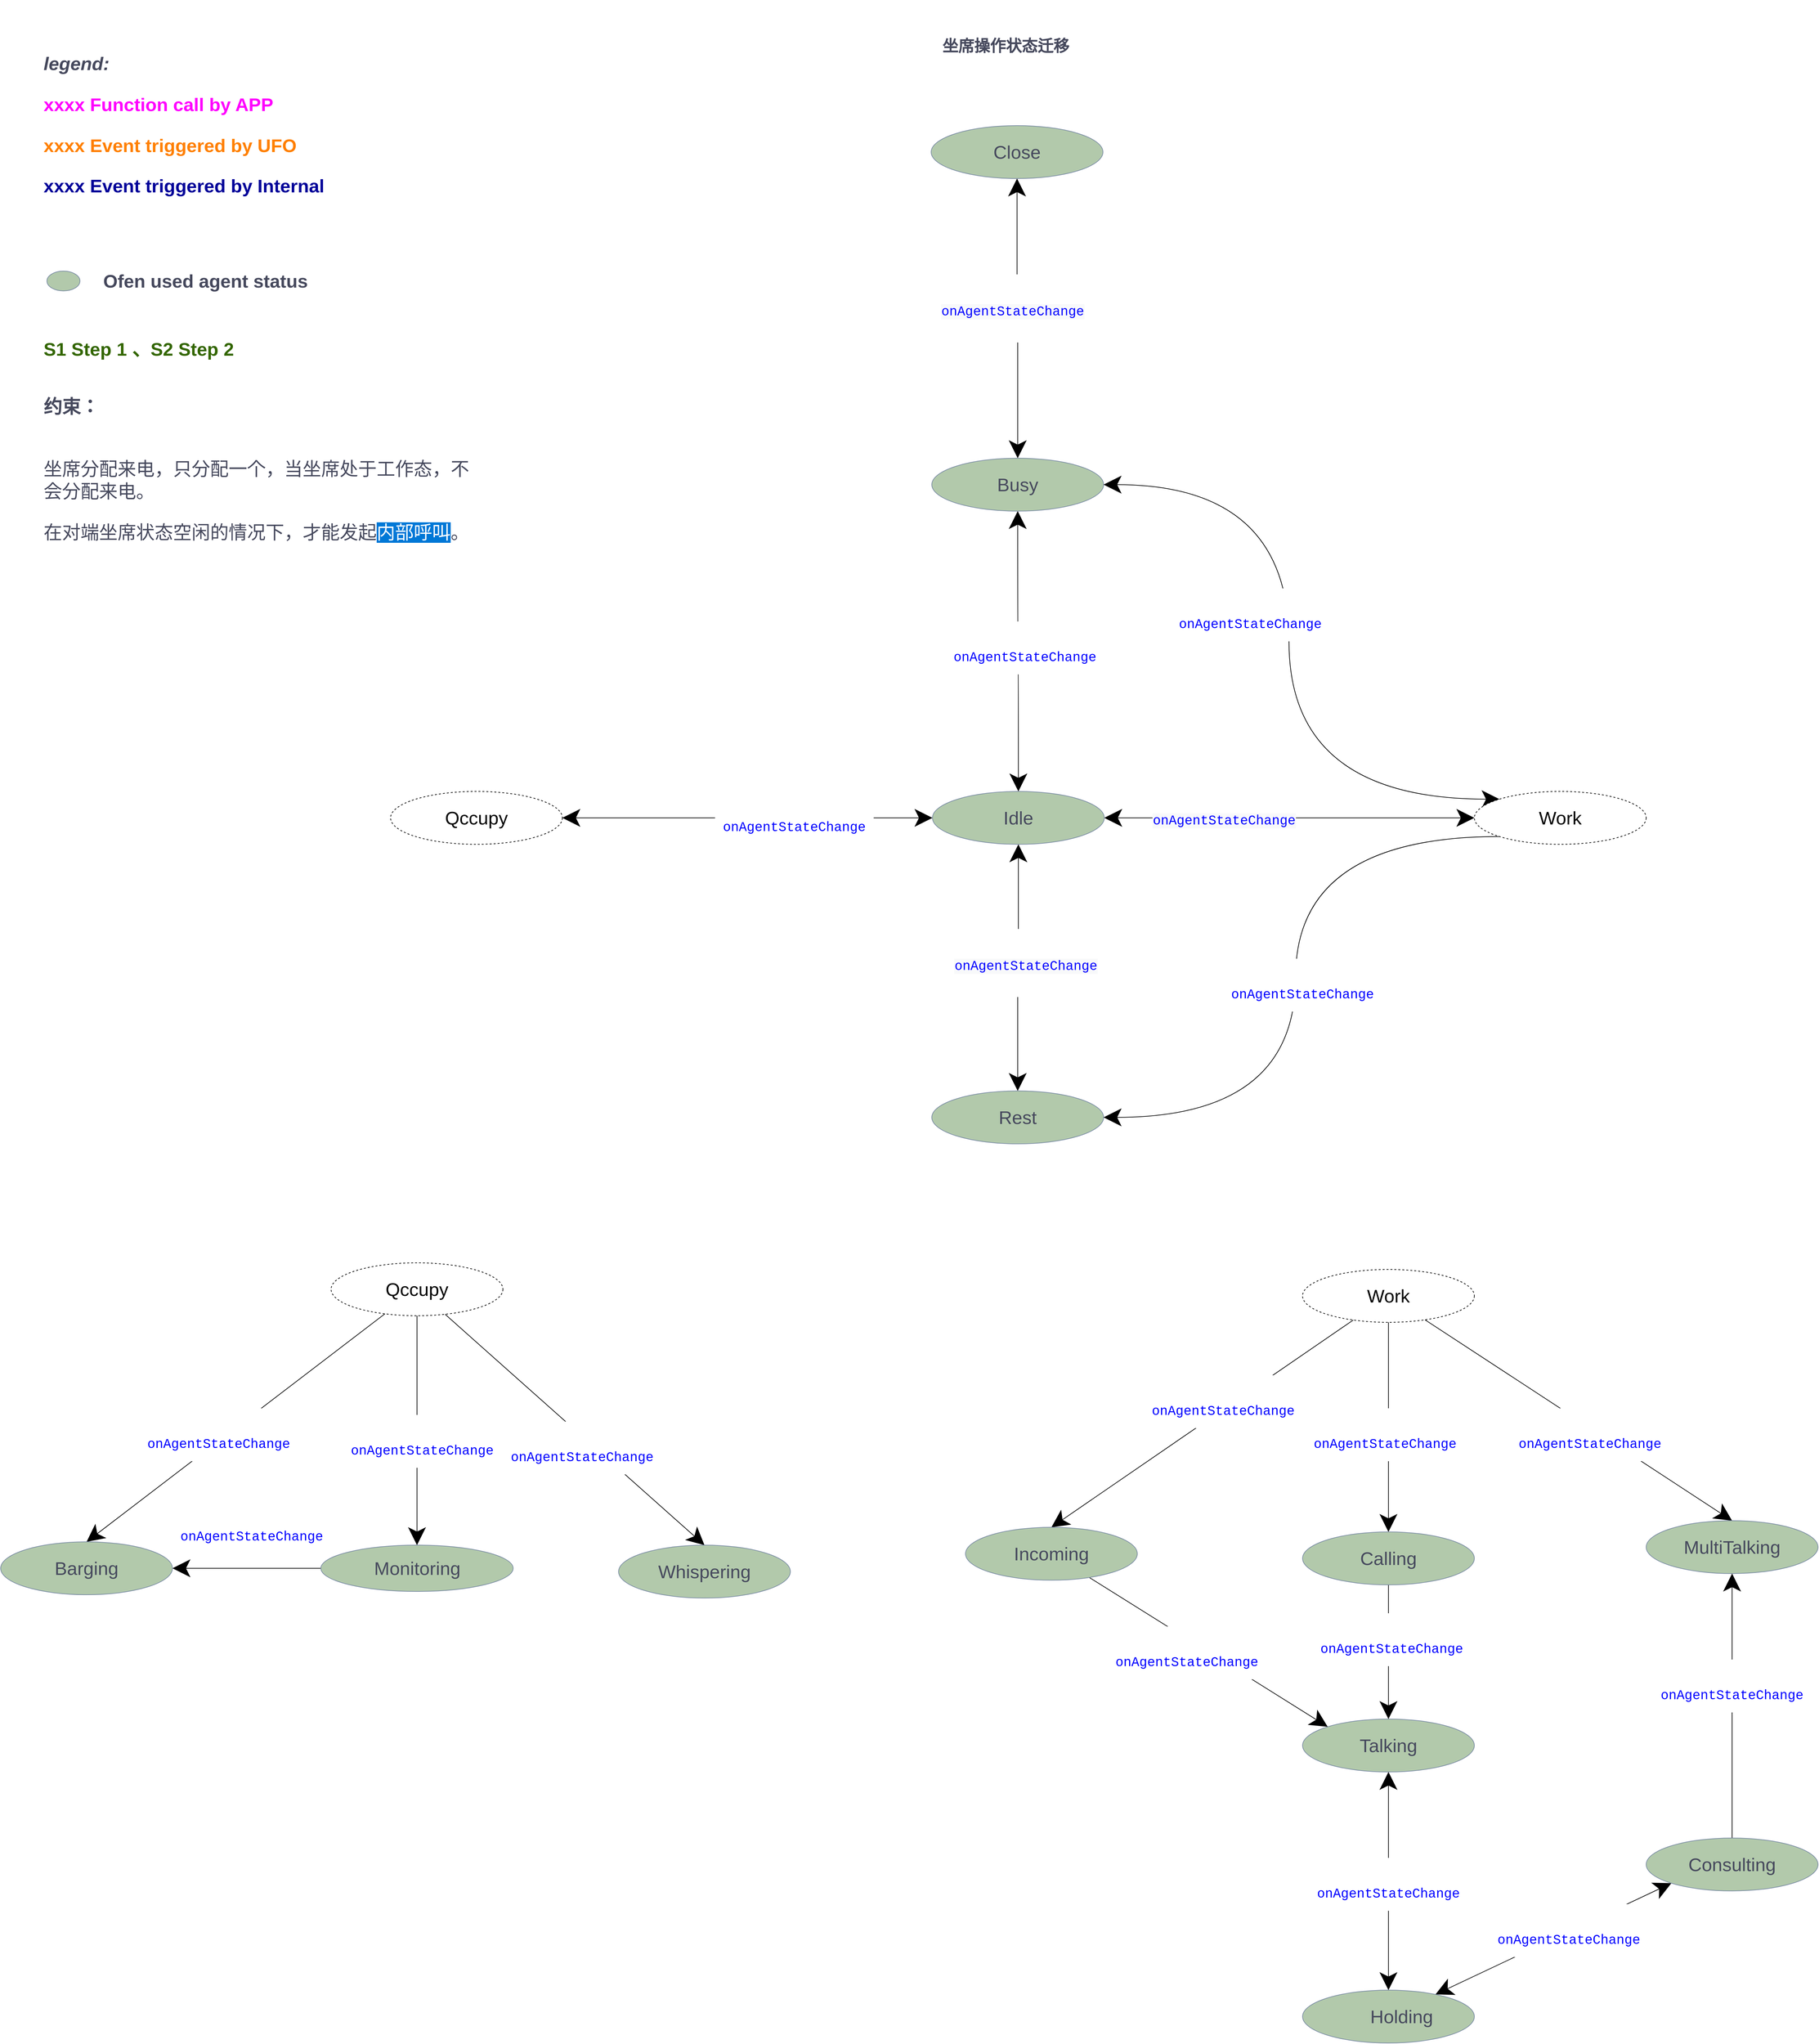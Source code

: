 <mxfile version="16.4.3" type="github">
  <diagram id="exjufbBnSaVFU7colq5O" name="第 1 页">
    <mxGraphModel dx="3205" dy="1263" grid="1" gridSize="10" guides="1" tooltips="1" connect="1" arrows="1" fold="1" page="1" pageScale="1" pageWidth="827" pageHeight="1169" math="0" shadow="0">
      <root>
        <mxCell id="0" />
        <mxCell id="1" parent="0" />
        <mxCell id="luQNXLgjJycTRz7pYveU-1" value="&lt;h1 style=&quot;font-size: 28px&quot;&gt;&lt;font style=&quot;font-size: 28px&quot;&gt;&lt;br&gt;&lt;/font&gt;&lt;/h1&gt;&lt;p style=&quot;font-size: 28px&quot;&gt;&lt;font style=&quot;font-size: 28px&quot;&gt;&lt;b&gt;&lt;i&gt;legend:&lt;/i&gt;&lt;/b&gt;&lt;/font&gt;&lt;/p&gt;&lt;p style=&quot;font-size: 28px&quot;&gt;&lt;font color=&quot;#ff00ff&quot; style=&quot;font-size: 28px&quot;&gt;&lt;b&gt;xxxx Function call by APP&lt;/b&gt;&lt;/font&gt;&lt;/p&gt;&lt;p style=&quot;font-size: 28px&quot;&gt;&lt;font style=&quot;font-size: 28px&quot;&gt;&lt;b style=&quot;color: rgb(255 , 128 , 0)&quot;&gt;xxxx Event triggered&amp;nbsp;by UFO&lt;/b&gt;&lt;font color=&quot;#ff00ff&quot; style=&quot;font-size: 28px&quot;&gt;&lt;b&gt;&lt;br&gt;&lt;/b&gt;&lt;/font&gt;&lt;/font&gt;&lt;/p&gt;&lt;p style=&quot;font-size: 28px&quot;&gt;&lt;b&gt;&lt;font style=&quot;font-size: 28px&quot;&gt;&lt;font color=&quot;#000099&quot; style=&quot;font-size: 28px&quot;&gt;xxxx Event triggered&amp;nbsp;by Internal&lt;/font&gt;&lt;font color=&quot;#ff00ff&quot; style=&quot;font-size: 28px&quot;&gt;&lt;br&gt;&lt;/font&gt;&lt;/font&gt;&lt;/b&gt;&lt;/p&gt;&lt;p style=&quot;font-size: 28px&quot;&gt;&lt;br&gt;&lt;/p&gt;&lt;p style=&quot;font-size: 28px&quot;&gt;&lt;font color=&quot;#336600&quot; style=&quot;font-size: 28px&quot;&gt;&lt;b&gt;&lt;br&gt;&lt;/b&gt;&lt;/font&gt;&lt;/p&gt;&lt;p style=&quot;font-size: 28px&quot;&gt;&lt;font color=&quot;#336600&quot; style=&quot;font-size: 28px&quot;&gt;&lt;b&gt;&lt;br&gt;&lt;/b&gt;&lt;/font&gt;&lt;/p&gt;&lt;p style=&quot;font-size: 28px&quot;&gt;&lt;font color=&quot;#336600&quot; style=&quot;font-size: 28px&quot;&gt;&lt;b&gt;S1 Step 1 、S2 Step 2&lt;/b&gt;&lt;/font&gt;&lt;/p&gt;&lt;p style=&quot;font-size: 28px&quot;&gt;&lt;font style=&quot;font-size: 28px&quot;&gt;&lt;br&gt;&lt;/font&gt;&lt;/p&gt;&lt;p style=&quot;font-size: 28px&quot;&gt;&lt;font color=&quot;#ff8000&quot; style=&quot;font-size: 28px&quot;&gt;&lt;br&gt;&lt;/font&gt;&lt;/p&gt;&lt;p style=&quot;font-size: 28px&quot;&gt;&lt;font color=&quot;#ff8000&quot; style=&quot;font-size: 28px&quot;&gt;&lt;br&gt;&lt;/font&gt;&lt;/p&gt;&lt;p style=&quot;font-size: 28px&quot;&gt;&lt;br&gt;&lt;/p&gt;" style="text;html=1;strokeColor=none;fillColor=none;spacing=5;spacingTop=-20;whiteSpace=wrap;overflow=hidden;rounded=0;fontColor=#46495D;" vertex="1" parent="1">
          <mxGeometry x="-500" y="20" width="661" height="560" as="geometry" />
        </mxCell>
        <mxCell id="luQNXLgjJycTRz7pYveU-2" value="&lt;font size=&quot;1&quot;&gt;&lt;b style=&quot;font-size: 28px&quot;&gt;Ofen used agent status&lt;/b&gt;&lt;/font&gt;" style="text;html=1;align=center;verticalAlign=middle;whiteSpace=wrap;rounded=0;strokeWidth=5;fontColor=#46495D;" vertex="1" parent="1">
          <mxGeometry x="-450" y="420" width="400" height="30" as="geometry" />
        </mxCell>
        <mxCell id="luQNXLgjJycTRz7pYveU-3" value="" style="ellipse;whiteSpace=wrap;html=1;fillColor=#B2C9AB;strokeColor=#788AA3;strokeWidth=1;fontColor=#46495D;" vertex="1" parent="1">
          <mxGeometry x="-490" y="420" width="50" height="30" as="geometry" />
        </mxCell>
        <mxCell id="luQNXLgjJycTRz7pYveU-4" style="edgeStyle=orthogonalEdgeStyle;curved=1;rounded=0;orthogonalLoop=1;jettySize=auto;html=1;endSize=24;startArrow=classic;startFill=1;startSize=24;" edge="1" parent="1" source="luQNXLgjJycTRz7pYveU-7" target="luQNXLgjJycTRz7pYveU-16">
          <mxGeometry relative="1" as="geometry" />
        </mxCell>
        <mxCell id="luQNXLgjJycTRz7pYveU-7" value="&lt;span style=&quot;font-size: 28px&quot;&gt;Busy&lt;/span&gt;" style="ellipse;whiteSpace=wrap;html=1;fillColor=#B2C9AB;strokeColor=#788AA3;fontColor=#46495D;" vertex="1" parent="1">
          <mxGeometry x="849" y="703" width="260" height="80" as="geometry" />
        </mxCell>
        <mxCell id="luQNXLgjJycTRz7pYveU-8" value="&lt;h1&gt;坐席操作状态迁移&lt;/h1&gt;&lt;p style=&quot;font-size: 20px&quot;&gt;&lt;br&gt;&lt;/p&gt;&lt;p style=&quot;font-size: 20px&quot;&gt;&lt;br&gt;&lt;/p&gt;&lt;p&gt;&lt;font color=&quot;#ff8000&quot;&gt;&lt;br&gt;&lt;/font&gt;&lt;/p&gt;&lt;p&gt;&lt;font color=&quot;#ff8000&quot;&gt;&lt;br&gt;&lt;/font&gt;&lt;/p&gt;&lt;p&gt;&lt;br&gt;&lt;/p&gt;" style="text;html=1;strokeColor=none;fillColor=none;spacing=5;spacingTop=-20;whiteSpace=wrap;overflow=hidden;rounded=0;fontColor=#46495D;" vertex="1" parent="1">
          <mxGeometry x="860" y="60" width="250" height="60" as="geometry" />
        </mxCell>
        <mxCell id="luQNXLgjJycTRz7pYveU-105" style="edgeStyle=orthogonalEdgeStyle;rounded=0;orthogonalLoop=1;jettySize=auto;html=1;endSize=24;startArrow=classic;startFill=1;startSize=24;" edge="1" parent="1" source="luQNXLgjJycTRz7pYveU-16" target="luQNXLgjJycTRz7pYveU-19">
          <mxGeometry relative="1" as="geometry" />
        </mxCell>
        <mxCell id="luQNXLgjJycTRz7pYveU-110" value="" style="edgeStyle=orthogonalEdgeStyle;curved=1;rounded=0;orthogonalLoop=1;jettySize=auto;html=1;endSize=24;startArrow=classic;startFill=1;startSize=24;" edge="1" parent="1" source="luQNXLgjJycTRz7pYveU-16" target="luQNXLgjJycTRz7pYveU-109">
          <mxGeometry relative="1" as="geometry" />
        </mxCell>
        <mxCell id="luQNXLgjJycTRz7pYveU-114" value="" style="edgeStyle=orthogonalEdgeStyle;curved=1;rounded=0;orthogonalLoop=1;jettySize=auto;html=1;startArrow=classic;startFill=1;startSize=24;endSize=24;" edge="1" parent="1" source="luQNXLgjJycTRz7pYveU-16" target="luQNXLgjJycTRz7pYveU-113">
          <mxGeometry relative="1" as="geometry" />
        </mxCell>
        <mxCell id="luQNXLgjJycTRz7pYveU-16" value="&lt;span style=&quot;font-size: 28px&quot;&gt;Idle&lt;/span&gt;" style="ellipse;whiteSpace=wrap;html=1;fillColor=#B2C9AB;strokeColor=#788AA3;fontColor=#46495D;" vertex="1" parent="1">
          <mxGeometry x="850" y="1207" width="260" height="80" as="geometry" />
        </mxCell>
        <mxCell id="luQNXLgjJycTRz7pYveU-19" value="&lt;span style=&quot;font-size: 28px&quot;&gt;Rest&lt;/span&gt;" style="ellipse;whiteSpace=wrap;html=1;fillColor=#B2C9AB;strokeColor=#788AA3;fontColor=#46495D;" vertex="1" parent="1">
          <mxGeometry x="849" y="1660" width="260" height="80" as="geometry" />
        </mxCell>
        <mxCell id="luQNXLgjJycTRz7pYveU-20" style="edgeStyle=orthogonalEdgeStyle;rounded=0;orthogonalLoop=1;jettySize=auto;html=1;entryX=0.5;entryY=0;entryDx=0;entryDy=0;endSize=24;startArrow=classic;startFill=1;startSize=24;" edge="1" parent="1" source="luQNXLgjJycTRz7pYveU-21" target="luQNXLgjJycTRz7pYveU-7">
          <mxGeometry relative="1" as="geometry" />
        </mxCell>
        <mxCell id="luQNXLgjJycTRz7pYveU-21" value="&lt;span style=&quot;font-size: 28px&quot;&gt;Close&lt;/span&gt;" style="ellipse;whiteSpace=wrap;html=1;fillColor=#B2C9AB;strokeColor=#788AA3;fontColor=#46495D;" vertex="1" parent="1">
          <mxGeometry x="848" y="200" width="260" height="80" as="geometry" />
        </mxCell>
        <mxCell id="luQNXLgjJycTRz7pYveU-60" value="&lt;div style=&quot;font-family: &amp;#34;consolas&amp;#34; , &amp;#34;courier new&amp;#34; , monospace ; line-height: 19px ; font-size: 28px&quot;&gt;&lt;div style=&quot;font-family: &amp;#34;consolas&amp;#34; , &amp;#34;courier new&amp;#34; , monospace ; line-height: 19px&quot;&gt;&lt;h1 class=&quot;topictitle1&quot;&gt;&lt;span style=&quot;background-color: rgb(248 , 249 , 250) ; color: rgb(0 , 0 , 255) ; font-size: 20px ; font-weight: 400&quot;&gt;onAgentStateChange&lt;/span&gt;&lt;br&gt;&lt;/h1&gt;&lt;/div&gt;&lt;/div&gt;" style="edgeLabel;html=1;align=center;verticalAlign=middle;resizable=0;points=[];fontSize=15;fontColor=#CC00CC;labelBackgroundColor=default;fontStyle=1;" vertex="1" connectable="0" parent="1">
          <mxGeometry x="651" y="270" as="geometry">
            <mxPoint x="320" y="206" as="offset" />
          </mxGeometry>
        </mxCell>
        <mxCell id="luQNXLgjJycTRz7pYveU-61" value="&lt;span style=&quot;font-family: &amp;#34;consolas&amp;#34; , &amp;#34;courier new&amp;#34; , monospace&quot;&gt;&lt;br&gt;&lt;/span&gt;&lt;span style=&quot;color: rgb(0 , 0 , 255) ; font-family: &amp;#34;consolas&amp;#34; , &amp;#34;courier new&amp;#34; , monospace&quot;&gt;onAgentStateChange&lt;/span&gt;&lt;span style=&quot;color: rgb(0 , 0 , 255) ; font-family: &amp;#34;consolas&amp;#34; , &amp;#34;courier new&amp;#34; , monospace&quot;&gt;&lt;br&gt;&lt;/span&gt;" style="rounded=0;whiteSpace=wrap;html=1;labelBackgroundColor=none;fontSize=20;fontColor=#FF8000;fillColor=#FFFFFF;gradientColor=none;strokeColor=none;" vertex="1" parent="1">
          <mxGeometry x="870" y="950" width="240" height="80" as="geometry" />
        </mxCell>
        <mxCell id="luQNXLgjJycTRz7pYveU-82" value="&lt;div style=&quot;font-family: &amp;#34;consolas&amp;#34; , &amp;#34;courier new&amp;#34; , monospace ; line-height: 19px ; font-size: 28px&quot;&gt;&lt;div style=&quot;font-family: &amp;#34;consolas&amp;#34; , &amp;#34;courier new&amp;#34; , monospace ; line-height: 19px&quot;&gt;&lt;h1 class=&quot;topictitle1&quot;&gt;&lt;span style=&quot;background-color: rgb(248 , 249 , 250) ; color: rgb(0 , 0 , 255) ; font-size: 20px ; font-weight: 400&quot;&gt;onAgentStateChange&lt;/span&gt;&lt;br&gt;&lt;/h1&gt;&lt;/div&gt;&lt;/div&gt;" style="edgeLabel;html=1;align=center;verticalAlign=middle;resizable=0;points=[];fontSize=15;fontColor=#CC00CC;labelBackgroundColor=default;fontStyle=1;" vertex="1" connectable="0" parent="1">
          <mxGeometry x="671" y="1260" as="geometry">
            <mxPoint x="320" y="206" as="offset" />
          </mxGeometry>
        </mxCell>
        <mxCell id="luQNXLgjJycTRz7pYveU-90" value="&lt;span style=&quot;font-family: &amp;#34;consolas&amp;#34; , &amp;#34;courier new&amp;#34; , monospace&quot;&gt;&lt;br&gt;&lt;/span&gt;&lt;span style=&quot;color: rgb(0 , 0 , 255) ; font-family: &amp;#34;consolas&amp;#34; , &amp;#34;courier new&amp;#34; , monospace&quot;&gt;onAgentStateChange&lt;/span&gt;&lt;span style=&quot;color: rgb(0 , 0 , 255) ; font-family: &amp;#34;consolas&amp;#34; , &amp;#34;courier new&amp;#34; , monospace&quot;&gt;&lt;br&gt;&lt;/span&gt;" style="rounded=0;whiteSpace=wrap;html=1;labelBackgroundColor=none;fontSize=20;fontColor=#FF8000;fillColor=#FFFFFF;gradientColor=none;strokeColor=none;" vertex="1" parent="1">
          <mxGeometry x="521" y="1207" width="240" height="80" as="geometry" />
        </mxCell>
        <mxCell id="luQNXLgjJycTRz7pYveU-109" value="&lt;span style=&quot;font-size: 28px&quot;&gt;Qccupy&lt;/span&gt;" style="ellipse;whiteSpace=wrap;html=1;dashed=1;" vertex="1" parent="1">
          <mxGeometry x="30" y="1207" width="260" height="80" as="geometry" />
        </mxCell>
        <mxCell id="luQNXLgjJycTRz7pYveU-115" style="rounded=0;orthogonalLoop=1;jettySize=auto;html=1;entryX=1;entryY=0.5;entryDx=0;entryDy=0;startArrow=classic;startFill=1;startSize=24;endSize=24;edgeStyle=orthogonalEdgeStyle;curved=1;exitX=0;exitY=0;exitDx=0;exitDy=0;" edge="1" parent="1" source="luQNXLgjJycTRz7pYveU-113" target="luQNXLgjJycTRz7pYveU-7">
          <mxGeometry relative="1" as="geometry" />
        </mxCell>
        <mxCell id="luQNXLgjJycTRz7pYveU-117" style="edgeStyle=orthogonalEdgeStyle;curved=1;rounded=0;orthogonalLoop=1;jettySize=auto;html=1;entryX=1;entryY=0.5;entryDx=0;entryDy=0;startArrow=none;startFill=0;startSize=24;endSize=24;exitX=0;exitY=1;exitDx=0;exitDy=0;" edge="1" parent="1" source="luQNXLgjJycTRz7pYveU-113" target="luQNXLgjJycTRz7pYveU-19">
          <mxGeometry relative="1" as="geometry" />
        </mxCell>
        <mxCell id="luQNXLgjJycTRz7pYveU-113" value="&lt;span style=&quot;font-size: 28px&quot;&gt;Work&lt;/span&gt;" style="ellipse;whiteSpace=wrap;html=1;dashed=1;" vertex="1" parent="1">
          <mxGeometry x="1670" y="1207" width="260" height="80" as="geometry" />
        </mxCell>
        <mxCell id="luQNXLgjJycTRz7pYveU-116" value="&lt;span style=&quot;font-family: &amp;#34;consolas&amp;#34; , &amp;#34;courier new&amp;#34; , monospace&quot;&gt;&lt;br&gt;&lt;/span&gt;&lt;span style=&quot;color: rgb(0 , 0 , 255) ; font-family: &amp;#34;consolas&amp;#34; , &amp;#34;courier new&amp;#34; , monospace&quot;&gt;onAgentStateChange&lt;/span&gt;&lt;span style=&quot;color: rgb(0 , 0 , 255) ; font-family: &amp;#34;consolas&amp;#34; , &amp;#34;courier new&amp;#34; , monospace&quot;&gt;&lt;br&gt;&lt;/span&gt;" style="rounded=0;whiteSpace=wrap;html=1;labelBackgroundColor=none;fontSize=20;fontColor=#FF8000;fillColor=#FFFFFF;gradientColor=none;strokeColor=none;" vertex="1" parent="1">
          <mxGeometry x="1211" y="900" width="240" height="80" as="geometry" />
        </mxCell>
        <mxCell id="luQNXLgjJycTRz7pYveU-118" value="&lt;span style=&quot;font-family: &amp;#34;consolas&amp;#34; , &amp;#34;courier new&amp;#34; , monospace&quot;&gt;&lt;br&gt;&lt;/span&gt;&lt;span style=&quot;color: rgb(0 , 0 , 255) ; font-family: &amp;#34;consolas&amp;#34; , &amp;#34;courier new&amp;#34; , monospace&quot;&gt;onAgentStateChange&lt;/span&gt;&lt;span style=&quot;color: rgb(0 , 0 , 255) ; font-family: &amp;#34;consolas&amp;#34; , &amp;#34;courier new&amp;#34; , monospace&quot;&gt;&lt;br&gt;&lt;/span&gt;" style="rounded=0;whiteSpace=wrap;html=1;labelBackgroundColor=none;fontSize=20;fontColor=#FF8000;fillColor=#FFFFFF;gradientColor=none;strokeColor=none;" vertex="1" parent="1">
          <mxGeometry x="1290" y="1460" width="240" height="80" as="geometry" />
        </mxCell>
        <mxCell id="luQNXLgjJycTRz7pYveU-119" value="&lt;div style=&quot;font-family: &amp;#34;consolas&amp;#34; , &amp;#34;courier new&amp;#34; , monospace ; line-height: 19px ; font-size: 28px&quot;&gt;&lt;div style=&quot;font-family: &amp;#34;consolas&amp;#34; , &amp;#34;courier new&amp;#34; , monospace ; line-height: 19px&quot;&gt;&lt;h1 class=&quot;topictitle1&quot;&gt;&lt;span style=&quot;background-color: rgb(248 , 249 , 250) ; color: rgb(0 , 0 , 255) ; font-size: 20px ; font-weight: 400&quot;&gt;onAgentStateChange&lt;/span&gt;&lt;br&gt;&lt;/h1&gt;&lt;/div&gt;&lt;/div&gt;" style="edgeLabel;html=1;align=center;verticalAlign=middle;resizable=0;points=[];fontSize=15;fontColor=#CC00CC;labelBackgroundColor=default;fontStyle=1;" vertex="1" connectable="0" parent="1">
          <mxGeometry x="971" y="1040" as="geometry">
            <mxPoint x="320" y="206" as="offset" />
          </mxGeometry>
        </mxCell>
        <mxCell id="luQNXLgjJycTRz7pYveU-126" style="rounded=0;orthogonalLoop=1;jettySize=auto;html=1;startArrow=none;startFill=0;startSize=24;endSize=24;" edge="1" parent="1" source="luQNXLgjJycTRz7pYveU-120" target="luQNXLgjJycTRz7pYveU-123">
          <mxGeometry relative="1" as="geometry" />
        </mxCell>
        <mxCell id="luQNXLgjJycTRz7pYveU-127" style="rounded=0;orthogonalLoop=1;jettySize=auto;html=1;entryX=0.5;entryY=0;entryDx=0;entryDy=0;startArrow=none;startFill=0;startSize=24;endSize=24;" edge="1" parent="1" source="luQNXLgjJycTRz7pYveU-120" target="luQNXLgjJycTRz7pYveU-124">
          <mxGeometry relative="1" as="geometry" />
        </mxCell>
        <mxCell id="luQNXLgjJycTRz7pYveU-128" style="rounded=0;orthogonalLoop=1;jettySize=auto;html=1;startArrow=none;startFill=0;startSize=24;endSize=24;entryX=0.5;entryY=0;entryDx=0;entryDy=0;" edge="1" parent="1" source="luQNXLgjJycTRz7pYveU-120" target="luQNXLgjJycTRz7pYveU-125">
          <mxGeometry relative="1" as="geometry" />
        </mxCell>
        <mxCell id="luQNXLgjJycTRz7pYveU-120" value="&lt;span style=&quot;font-size: 28px&quot;&gt;Qccupy&lt;/span&gt;" style="ellipse;whiteSpace=wrap;html=1;dashed=1;" vertex="1" parent="1">
          <mxGeometry x="-60" y="1920" width="260" height="80" as="geometry" />
        </mxCell>
        <mxCell id="luQNXLgjJycTRz7pYveU-129" style="rounded=0;orthogonalLoop=1;jettySize=auto;html=1;startArrow=none;startFill=0;startSize=24;endSize=24;" edge="1" parent="1" source="luQNXLgjJycTRz7pYveU-123" target="luQNXLgjJycTRz7pYveU-124">
          <mxGeometry relative="1" as="geometry" />
        </mxCell>
        <mxCell id="luQNXLgjJycTRz7pYveU-123" value="&lt;span style=&quot;font-size: 28px&quot;&gt;Monitoring&lt;/span&gt;" style="ellipse;whiteSpace=wrap;html=1;fillColor=#B2C9AB;strokeColor=#788AA3;fontColor=#46495D;" vertex="1" parent="1">
          <mxGeometry x="-75.5" y="2347" width="291" height="70" as="geometry" />
        </mxCell>
        <mxCell id="luQNXLgjJycTRz7pYveU-124" value="&lt;span style=&quot;font-size: 28px&quot;&gt;Barging&lt;/span&gt;" style="ellipse;whiteSpace=wrap;html=1;fillColor=#B2C9AB;strokeColor=#788AA3;fontColor=#46495D;" vertex="1" parent="1">
          <mxGeometry x="-560" y="2342" width="260" height="80" as="geometry" />
        </mxCell>
        <mxCell id="luQNXLgjJycTRz7pYveU-125" value="&lt;span style=&quot;font-size: 28px&quot;&gt;Whispering&lt;/span&gt;" style="ellipse;whiteSpace=wrap;html=1;fillColor=#B2C9AB;strokeColor=#788AA3;fontColor=#46495D;" vertex="1" parent="1">
          <mxGeometry x="375" y="2347" width="260" height="80" as="geometry" />
        </mxCell>
        <mxCell id="luQNXLgjJycTRz7pYveU-136" style="edgeStyle=none;rounded=0;orthogonalLoop=1;jettySize=auto;html=1;entryX=0.5;entryY=0;entryDx=0;entryDy=0;startArrow=none;startFill=0;startSize=24;endSize=24;" edge="1" parent="1" source="luQNXLgjJycTRz7pYveU-130" target="luQNXLgjJycTRz7pYveU-133">
          <mxGeometry relative="1" as="geometry" />
        </mxCell>
        <mxCell id="luQNXLgjJycTRz7pYveU-137" style="edgeStyle=none;rounded=0;orthogonalLoop=1;jettySize=auto;html=1;entryX=0.5;entryY=0;entryDx=0;entryDy=0;startArrow=none;startFill=0;startSize=24;endSize=24;" edge="1" parent="1" source="luQNXLgjJycTRz7pYveU-130" target="luQNXLgjJycTRz7pYveU-132">
          <mxGeometry relative="1" as="geometry" />
        </mxCell>
        <mxCell id="luQNXLgjJycTRz7pYveU-141" style="edgeStyle=none;rounded=0;orthogonalLoop=1;jettySize=auto;html=1;entryX=0.5;entryY=0;entryDx=0;entryDy=0;startArrow=none;startFill=0;startSize=24;endSize=24;" edge="1" parent="1" source="luQNXLgjJycTRz7pYveU-130" target="luQNXLgjJycTRz7pYveU-135">
          <mxGeometry relative="1" as="geometry" />
        </mxCell>
        <mxCell id="luQNXLgjJycTRz7pYveU-130" value="&lt;span style=&quot;font-size: 28px&quot;&gt;Work&lt;/span&gt;" style="ellipse;whiteSpace=wrap;html=1;dashed=1;" vertex="1" parent="1">
          <mxGeometry x="1410" y="1930" width="260" height="80" as="geometry" />
        </mxCell>
        <mxCell id="luQNXLgjJycTRz7pYveU-131" value="&lt;span style=&quot;font-size: 28px&quot;&gt;Talking&lt;/span&gt;" style="ellipse;whiteSpace=wrap;html=1;fillColor=#B2C9AB;strokeColor=#788AA3;fontColor=#46495D;" vertex="1" parent="1">
          <mxGeometry x="1410" y="2610" width="260" height="80" as="geometry" />
        </mxCell>
        <mxCell id="luQNXLgjJycTRz7pYveU-139" style="edgeStyle=none;rounded=0;orthogonalLoop=1;jettySize=auto;html=1;entryX=0.5;entryY=0;entryDx=0;entryDy=0;startArrow=none;startFill=0;startSize=24;endSize=24;" edge="1" parent="1" source="luQNXLgjJycTRz7pYveU-132" target="luQNXLgjJycTRz7pYveU-131">
          <mxGeometry relative="1" as="geometry" />
        </mxCell>
        <mxCell id="luQNXLgjJycTRz7pYveU-132" value="&lt;span style=&quot;font-size: 28px&quot;&gt;Calling&lt;/span&gt;" style="ellipse;whiteSpace=wrap;html=1;fillColor=#B2C9AB;strokeColor=#788AA3;fontColor=#46495D;" vertex="1" parent="1">
          <mxGeometry x="1410" y="2327" width="260" height="80" as="geometry" />
        </mxCell>
        <mxCell id="luQNXLgjJycTRz7pYveU-138" style="edgeStyle=none;rounded=0;orthogonalLoop=1;jettySize=auto;html=1;entryX=0;entryY=0;entryDx=0;entryDy=0;startArrow=none;startFill=0;startSize=24;endSize=24;" edge="1" parent="1" source="luQNXLgjJycTRz7pYveU-133" target="luQNXLgjJycTRz7pYveU-131">
          <mxGeometry relative="1" as="geometry" />
        </mxCell>
        <mxCell id="luQNXLgjJycTRz7pYveU-133" value="&lt;span style=&quot;font-size: 28px&quot;&gt;Incoming&lt;/span&gt;" style="ellipse;whiteSpace=wrap;html=1;fillColor=#B2C9AB;strokeColor=#788AA3;fontColor=#46495D;" vertex="1" parent="1">
          <mxGeometry x="900" y="2320" width="260" height="80" as="geometry" />
        </mxCell>
        <mxCell id="luQNXLgjJycTRz7pYveU-146" style="edgeStyle=none;rounded=0;orthogonalLoop=1;jettySize=auto;html=1;entryX=0;entryY=1;entryDx=0;entryDy=0;startArrow=classic;startFill=1;startSize=24;endSize=24;" edge="1" parent="1" source="luQNXLgjJycTRz7pYveU-134" target="luQNXLgjJycTRz7pYveU-143">
          <mxGeometry relative="1" as="geometry" />
        </mxCell>
        <mxCell id="luQNXLgjJycTRz7pYveU-134" value="&lt;blockquote style=&quot;margin: 0 0 0 40px ; border: none ; padding: 0px&quot;&gt;&lt;span style=&quot;font-size: 28px&quot;&gt;Holding&lt;/span&gt;&lt;/blockquote&gt;" style="ellipse;whiteSpace=wrap;html=1;fillColor=#B2C9AB;strokeColor=#788AA3;fontColor=#46495D;" vertex="1" parent="1">
          <mxGeometry x="1410" y="3020" width="260" height="80" as="geometry" />
        </mxCell>
        <mxCell id="luQNXLgjJycTRz7pYveU-135" value="&lt;span style=&quot;font-size: 28px&quot;&gt;MultiTalking&lt;/span&gt;" style="ellipse;whiteSpace=wrap;html=1;fillColor=#B2C9AB;strokeColor=#788AA3;fontColor=#46495D;" vertex="1" parent="1">
          <mxGeometry x="1930" y="2310" width="260" height="80" as="geometry" />
        </mxCell>
        <mxCell id="luQNXLgjJycTRz7pYveU-148" style="edgeStyle=none;rounded=0;orthogonalLoop=1;jettySize=auto;html=1;entryX=0.5;entryY=1;entryDx=0;entryDy=0;startArrow=none;startFill=0;startSize=24;endSize=24;" edge="1" parent="1" source="luQNXLgjJycTRz7pYveU-143" target="luQNXLgjJycTRz7pYveU-135">
          <mxGeometry relative="1" as="geometry" />
        </mxCell>
        <mxCell id="luQNXLgjJycTRz7pYveU-143" value="&lt;span style=&quot;font-size: 28px&quot;&gt;Consulting&lt;/span&gt;" style="ellipse;whiteSpace=wrap;html=1;fillColor=#B2C9AB;strokeColor=#788AA3;fontColor=#46495D;" vertex="1" parent="1">
          <mxGeometry x="1930" y="2790" width="260" height="80" as="geometry" />
        </mxCell>
        <mxCell id="luQNXLgjJycTRz7pYveU-144" style="edgeStyle=none;rounded=0;orthogonalLoop=1;jettySize=auto;html=1;startArrow=classic;startFill=1;startSize=24;endSize=24;" edge="1" parent="1" source="luQNXLgjJycTRz7pYveU-134" target="luQNXLgjJycTRz7pYveU-131">
          <mxGeometry relative="1" as="geometry">
            <mxPoint x="1570.952" y="3040.0" as="sourcePoint" />
            <mxPoint x="1570" y="2680" as="targetPoint" />
          </mxGeometry>
        </mxCell>
        <mxCell id="luQNXLgjJycTRz7pYveU-151" value="&lt;h1 style=&quot;font-size: 28px&quot;&gt;约束：&lt;/h1&gt;&lt;div&gt;&lt;br&gt;&lt;/div&gt;&lt;p style=&quot;font-size: 28px&quot;&gt;坐席分配来电，只分配一个，当坐席处于工作态，不会分配来电。&lt;/p&gt;&lt;p style=&quot;font-size: 28px&quot;&gt;在对端坐席状态空闲的情况下，才能发起&lt;font color=&quot;#ffffff&quot; style=&quot;background-color: rgb(0 , 120 , 215)&quot;&gt;内部呼叫&lt;/font&gt;。&lt;br&gt;&lt;/p&gt;" style="text;html=1;strokeColor=none;fillColor=none;spacing=5;spacingTop=-20;whiteSpace=wrap;overflow=hidden;rounded=0;fontColor=#46495D;" vertex="1" parent="1">
          <mxGeometry x="-500" y="600" width="661" height="560" as="geometry" />
        </mxCell>
        <mxCell id="luQNXLgjJycTRz7pYveU-153" value="&lt;span style=&quot;font-family: &amp;#34;consolas&amp;#34; , &amp;#34;courier new&amp;#34; , monospace&quot;&gt;&lt;br&gt;&lt;/span&gt;&lt;span style=&quot;color: rgb(0 , 0 , 255) ; font-family: &amp;#34;consolas&amp;#34; , &amp;#34;courier new&amp;#34; , monospace&quot;&gt;onAgentStateChange&lt;/span&gt;&lt;span style=&quot;color: rgb(0 , 0 , 255) ; font-family: &amp;#34;consolas&amp;#34; , &amp;#34;courier new&amp;#34; , monospace&quot;&gt;&lt;br&gt;&lt;/span&gt;" style="rounded=0;whiteSpace=wrap;html=1;labelBackgroundColor=none;fontSize=20;fontColor=#FF8000;fillColor=#FFFFFF;gradientColor=none;strokeColor=none;" vertex="1" parent="1">
          <mxGeometry x="1170" y="2090" width="240" height="80" as="geometry" />
        </mxCell>
        <mxCell id="luQNXLgjJycTRz7pYveU-154" value="&lt;span style=&quot;font-family: &amp;#34;consolas&amp;#34; , &amp;#34;courier new&amp;#34; , monospace&quot;&gt;&lt;br&gt;&lt;/span&gt;&lt;span style=&quot;color: rgb(0 , 0 , 255) ; font-family: &amp;#34;consolas&amp;#34; , &amp;#34;courier new&amp;#34; , monospace&quot;&gt;onAgentStateChange&lt;/span&gt;&lt;span style=&quot;color: rgb(0 , 0 , 255) ; font-family: &amp;#34;consolas&amp;#34; , &amp;#34;courier new&amp;#34; , monospace&quot;&gt;&lt;br&gt;&lt;/span&gt;" style="rounded=0;whiteSpace=wrap;html=1;labelBackgroundColor=none;fontSize=20;fontColor=#FF8000;fillColor=#FFFFFF;gradientColor=none;strokeColor=none;" vertex="1" parent="1">
          <mxGeometry x="1415" y="2140" width="240" height="80" as="geometry" />
        </mxCell>
        <mxCell id="luQNXLgjJycTRz7pYveU-155" value="&lt;span style=&quot;font-family: &amp;#34;consolas&amp;#34; , &amp;#34;courier new&amp;#34; , monospace&quot;&gt;&lt;br&gt;&lt;/span&gt;&lt;span style=&quot;color: rgb(0 , 0 , 255) ; font-family: &amp;#34;consolas&amp;#34; , &amp;#34;courier new&amp;#34; , monospace&quot;&gt;onAgentStateChange&lt;/span&gt;&lt;span style=&quot;color: rgb(0 , 0 , 255) ; font-family: &amp;#34;consolas&amp;#34; , &amp;#34;courier new&amp;#34; , monospace&quot;&gt;&lt;br&gt;&lt;/span&gt;" style="rounded=0;whiteSpace=wrap;html=1;labelBackgroundColor=none;fontSize=20;fontColor=#FF8000;fillColor=#FFFFFF;gradientColor=none;strokeColor=none;" vertex="1" parent="1">
          <mxGeometry x="1725" y="2140" width="240" height="80" as="geometry" />
        </mxCell>
        <mxCell id="luQNXLgjJycTRz7pYveU-156" value="&lt;span style=&quot;font-family: &amp;#34;consolas&amp;#34; , &amp;#34;courier new&amp;#34; , monospace&quot;&gt;&lt;br&gt;&lt;/span&gt;&lt;span style=&quot;color: rgb(0 , 0 , 255) ; font-family: &amp;#34;consolas&amp;#34; , &amp;#34;courier new&amp;#34; , monospace&quot;&gt;onAgentStateChange&lt;/span&gt;&lt;span style=&quot;color: rgb(0 , 0 , 255) ; font-family: &amp;#34;consolas&amp;#34; , &amp;#34;courier new&amp;#34; , monospace&quot;&gt;&lt;br&gt;&lt;/span&gt;" style="rounded=0;whiteSpace=wrap;html=1;labelBackgroundColor=none;fontSize=20;fontColor=#FF8000;fillColor=#FFFFFF;gradientColor=none;strokeColor=none;" vertex="1" parent="1">
          <mxGeometry x="1115" y="2470" width="240" height="80" as="geometry" />
        </mxCell>
        <mxCell id="luQNXLgjJycTRz7pYveU-157" value="&lt;span style=&quot;font-family: &amp;#34;consolas&amp;#34; , &amp;#34;courier new&amp;#34; , monospace&quot;&gt;&lt;br&gt;&lt;/span&gt;&lt;span style=&quot;color: rgb(0 , 0 , 255) ; font-family: &amp;#34;consolas&amp;#34; , &amp;#34;courier new&amp;#34; , monospace&quot;&gt;onAgentStateChange&lt;/span&gt;&lt;span style=&quot;color: rgb(0 , 0 , 255) ; font-family: &amp;#34;consolas&amp;#34; , &amp;#34;courier new&amp;#34; , monospace&quot;&gt;&lt;br&gt;&lt;/span&gt;" style="rounded=0;whiteSpace=wrap;html=1;labelBackgroundColor=none;fontSize=20;fontColor=#FF8000;fillColor=#FFFFFF;gradientColor=none;strokeColor=none;" vertex="1" parent="1">
          <mxGeometry x="1425" y="2450" width="240" height="80" as="geometry" />
        </mxCell>
        <mxCell id="luQNXLgjJycTRz7pYveU-158" value="&lt;span style=&quot;font-family: &amp;#34;consolas&amp;#34; , &amp;#34;courier new&amp;#34; , monospace&quot;&gt;&lt;br&gt;&lt;/span&gt;&lt;span style=&quot;color: rgb(0 , 0 , 255) ; font-family: &amp;#34;consolas&amp;#34; , &amp;#34;courier new&amp;#34; , monospace&quot;&gt;onAgentStateChange&lt;/span&gt;&lt;span style=&quot;color: rgb(0 , 0 , 255) ; font-family: &amp;#34;consolas&amp;#34; , &amp;#34;courier new&amp;#34; , monospace&quot;&gt;&lt;br&gt;&lt;/span&gt;" style="rounded=0;whiteSpace=wrap;html=1;labelBackgroundColor=none;fontSize=20;fontColor=#FF8000;fillColor=#FFFFFF;gradientColor=none;strokeColor=none;" vertex="1" parent="1">
          <mxGeometry x="1940" y="2520" width="240" height="80" as="geometry" />
        </mxCell>
        <mxCell id="luQNXLgjJycTRz7pYveU-160" value="&lt;span style=&quot;font-family: &amp;#34;consolas&amp;#34; , &amp;#34;courier new&amp;#34; , monospace&quot;&gt;&lt;br&gt;&lt;/span&gt;&lt;span style=&quot;color: rgb(0 , 0 , 255) ; font-family: &amp;#34;consolas&amp;#34; , &amp;#34;courier new&amp;#34; , monospace&quot;&gt;onAgentStateChange&lt;/span&gt;&lt;span style=&quot;color: rgb(0 , 0 , 255) ; font-family: &amp;#34;consolas&amp;#34; , &amp;#34;courier new&amp;#34; , monospace&quot;&gt;&lt;br&gt;&lt;/span&gt;" style="rounded=0;whiteSpace=wrap;html=1;labelBackgroundColor=none;fontSize=20;fontColor=#FF8000;fillColor=#FFFFFF;gradientColor=none;strokeColor=none;" vertex="1" parent="1">
          <mxGeometry x="1693" y="2890" width="240" height="80" as="geometry" />
        </mxCell>
        <mxCell id="luQNXLgjJycTRz7pYveU-161" value="&lt;span style=&quot;font-family: &amp;#34;consolas&amp;#34; , &amp;#34;courier new&amp;#34; , monospace&quot;&gt;&lt;br&gt;&lt;/span&gt;&lt;span style=&quot;color: rgb(0 , 0 , 255) ; font-family: &amp;#34;consolas&amp;#34; , &amp;#34;courier new&amp;#34; , monospace&quot;&gt;onAgentStateChange&lt;/span&gt;&lt;span style=&quot;color: rgb(0 , 0 , 255) ; font-family: &amp;#34;consolas&amp;#34; , &amp;#34;courier new&amp;#34; , monospace&quot;&gt;&lt;br&gt;&lt;/span&gt;" style="rounded=0;whiteSpace=wrap;html=1;labelBackgroundColor=none;fontSize=20;fontColor=#FF8000;fillColor=#FFFFFF;gradientColor=none;strokeColor=none;" vertex="1" parent="1">
          <mxGeometry x="1420" y="2820" width="240" height="80" as="geometry" />
        </mxCell>
        <mxCell id="luQNXLgjJycTRz7pYveU-164" value="&lt;span style=&quot;font-family: &amp;#34;consolas&amp;#34; , &amp;#34;courier new&amp;#34; , monospace&quot;&gt;&lt;br&gt;&lt;/span&gt;&lt;span style=&quot;color: rgb(0 , 0 , 255) ; font-family: &amp;#34;consolas&amp;#34; , &amp;#34;courier new&amp;#34; , monospace&quot;&gt;onAgentStateChange&lt;/span&gt;&lt;span style=&quot;color: rgb(0 , 0 , 255) ; font-family: &amp;#34;consolas&amp;#34; , &amp;#34;courier new&amp;#34; , monospace&quot;&gt;&lt;br&gt;&lt;/span&gt;" style="rounded=0;whiteSpace=wrap;html=1;labelBackgroundColor=none;fontSize=20;fontColor=#FF8000;fillColor=#FFFFFF;gradientColor=none;strokeColor=none;" vertex="1" parent="1">
          <mxGeometry x="200" y="2160" width="240" height="80" as="geometry" />
        </mxCell>
        <mxCell id="luQNXLgjJycTRz7pYveU-165" value="&lt;span style=&quot;font-family: &amp;#34;consolas&amp;#34; , &amp;#34;courier new&amp;#34; , monospace&quot;&gt;&lt;br&gt;&lt;/span&gt;&lt;span style=&quot;color: rgb(0 , 0 , 255) ; font-family: &amp;#34;consolas&amp;#34; , &amp;#34;courier new&amp;#34; , monospace&quot;&gt;onAgentStateChange&lt;/span&gt;&lt;span style=&quot;color: rgb(0 , 0 , 255) ; font-family: &amp;#34;consolas&amp;#34; , &amp;#34;courier new&amp;#34; , monospace&quot;&gt;&lt;br&gt;&lt;/span&gt;" style="rounded=0;whiteSpace=wrap;html=1;labelBackgroundColor=none;fontSize=20;fontColor=#FF8000;fillColor=#FFFFFF;gradientColor=none;strokeColor=none;" vertex="1" parent="1">
          <mxGeometry x="-42" y="2150" width="240" height="80" as="geometry" />
        </mxCell>
        <mxCell id="luQNXLgjJycTRz7pYveU-166" value="&lt;span style=&quot;font-family: &amp;#34;consolas&amp;#34; , &amp;#34;courier new&amp;#34; , monospace&quot;&gt;&lt;br&gt;&lt;/span&gt;&lt;span style=&quot;color: rgb(0 , 0 , 255) ; font-family: &amp;#34;consolas&amp;#34; , &amp;#34;courier new&amp;#34; , monospace&quot;&gt;onAgentStateChange&lt;/span&gt;&lt;span style=&quot;color: rgb(0 , 0 , 255) ; font-family: &amp;#34;consolas&amp;#34; , &amp;#34;courier new&amp;#34; , monospace&quot;&gt;&lt;br&gt;&lt;/span&gt;" style="rounded=0;whiteSpace=wrap;html=1;labelBackgroundColor=none;fontSize=20;fontColor=#FF8000;fillColor=#FFFFFF;gradientColor=none;strokeColor=none;" vertex="1" parent="1">
          <mxGeometry x="-350" y="2140" width="240" height="80" as="geometry" />
        </mxCell>
        <mxCell id="luQNXLgjJycTRz7pYveU-167" value="&lt;span style=&quot;font-family: &amp;#34;consolas&amp;#34; , &amp;#34;courier new&amp;#34; , monospace&quot;&gt;&lt;br&gt;&lt;/span&gt;&lt;span style=&quot;color: rgb(0 , 0 , 255) ; font-family: &amp;#34;consolas&amp;#34; , &amp;#34;courier new&amp;#34; , monospace&quot;&gt;onAgentStateChange&lt;/span&gt;&lt;span style=&quot;color: rgb(0 , 0 , 255) ; font-family: &amp;#34;consolas&amp;#34; , &amp;#34;courier new&amp;#34; , monospace&quot;&gt;&lt;br&gt;&lt;/span&gt;" style="rounded=0;whiteSpace=wrap;html=1;labelBackgroundColor=none;fontSize=20;fontColor=#FF8000;fillColor=#FFFFFF;gradientColor=none;strokeColor=none;" vertex="1" parent="1">
          <mxGeometry x="-300" y="2280" width="240" height="80" as="geometry" />
        </mxCell>
      </root>
    </mxGraphModel>
  </diagram>
</mxfile>
